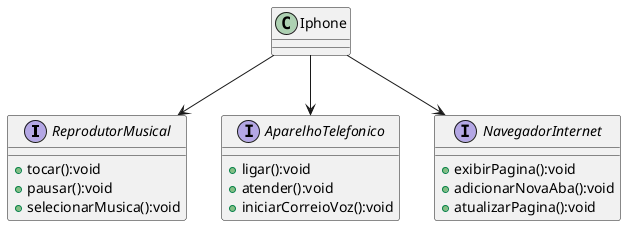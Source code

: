 @startuml IphoneDio
    interface ReprodutorMusical{
        +tocar():void
        +pausar():void
        +selecionarMusica():void
    }
    interface AparelhoTelefonico{
        +ligar():void
        +atender():void
        +iniciarCorreioVoz():void
    }

     interface NavegadorInternet{
        +exibirPagina():void
        +adicionarNovaAba():void
        +atualizarPagina():void
    }
    
    class Iphone{
    
    }
    Iphone -->ReprodutorMusical
    Iphone -->AparelhoTelefonico
    Iphone -->NavegadorInternet

@enduml 